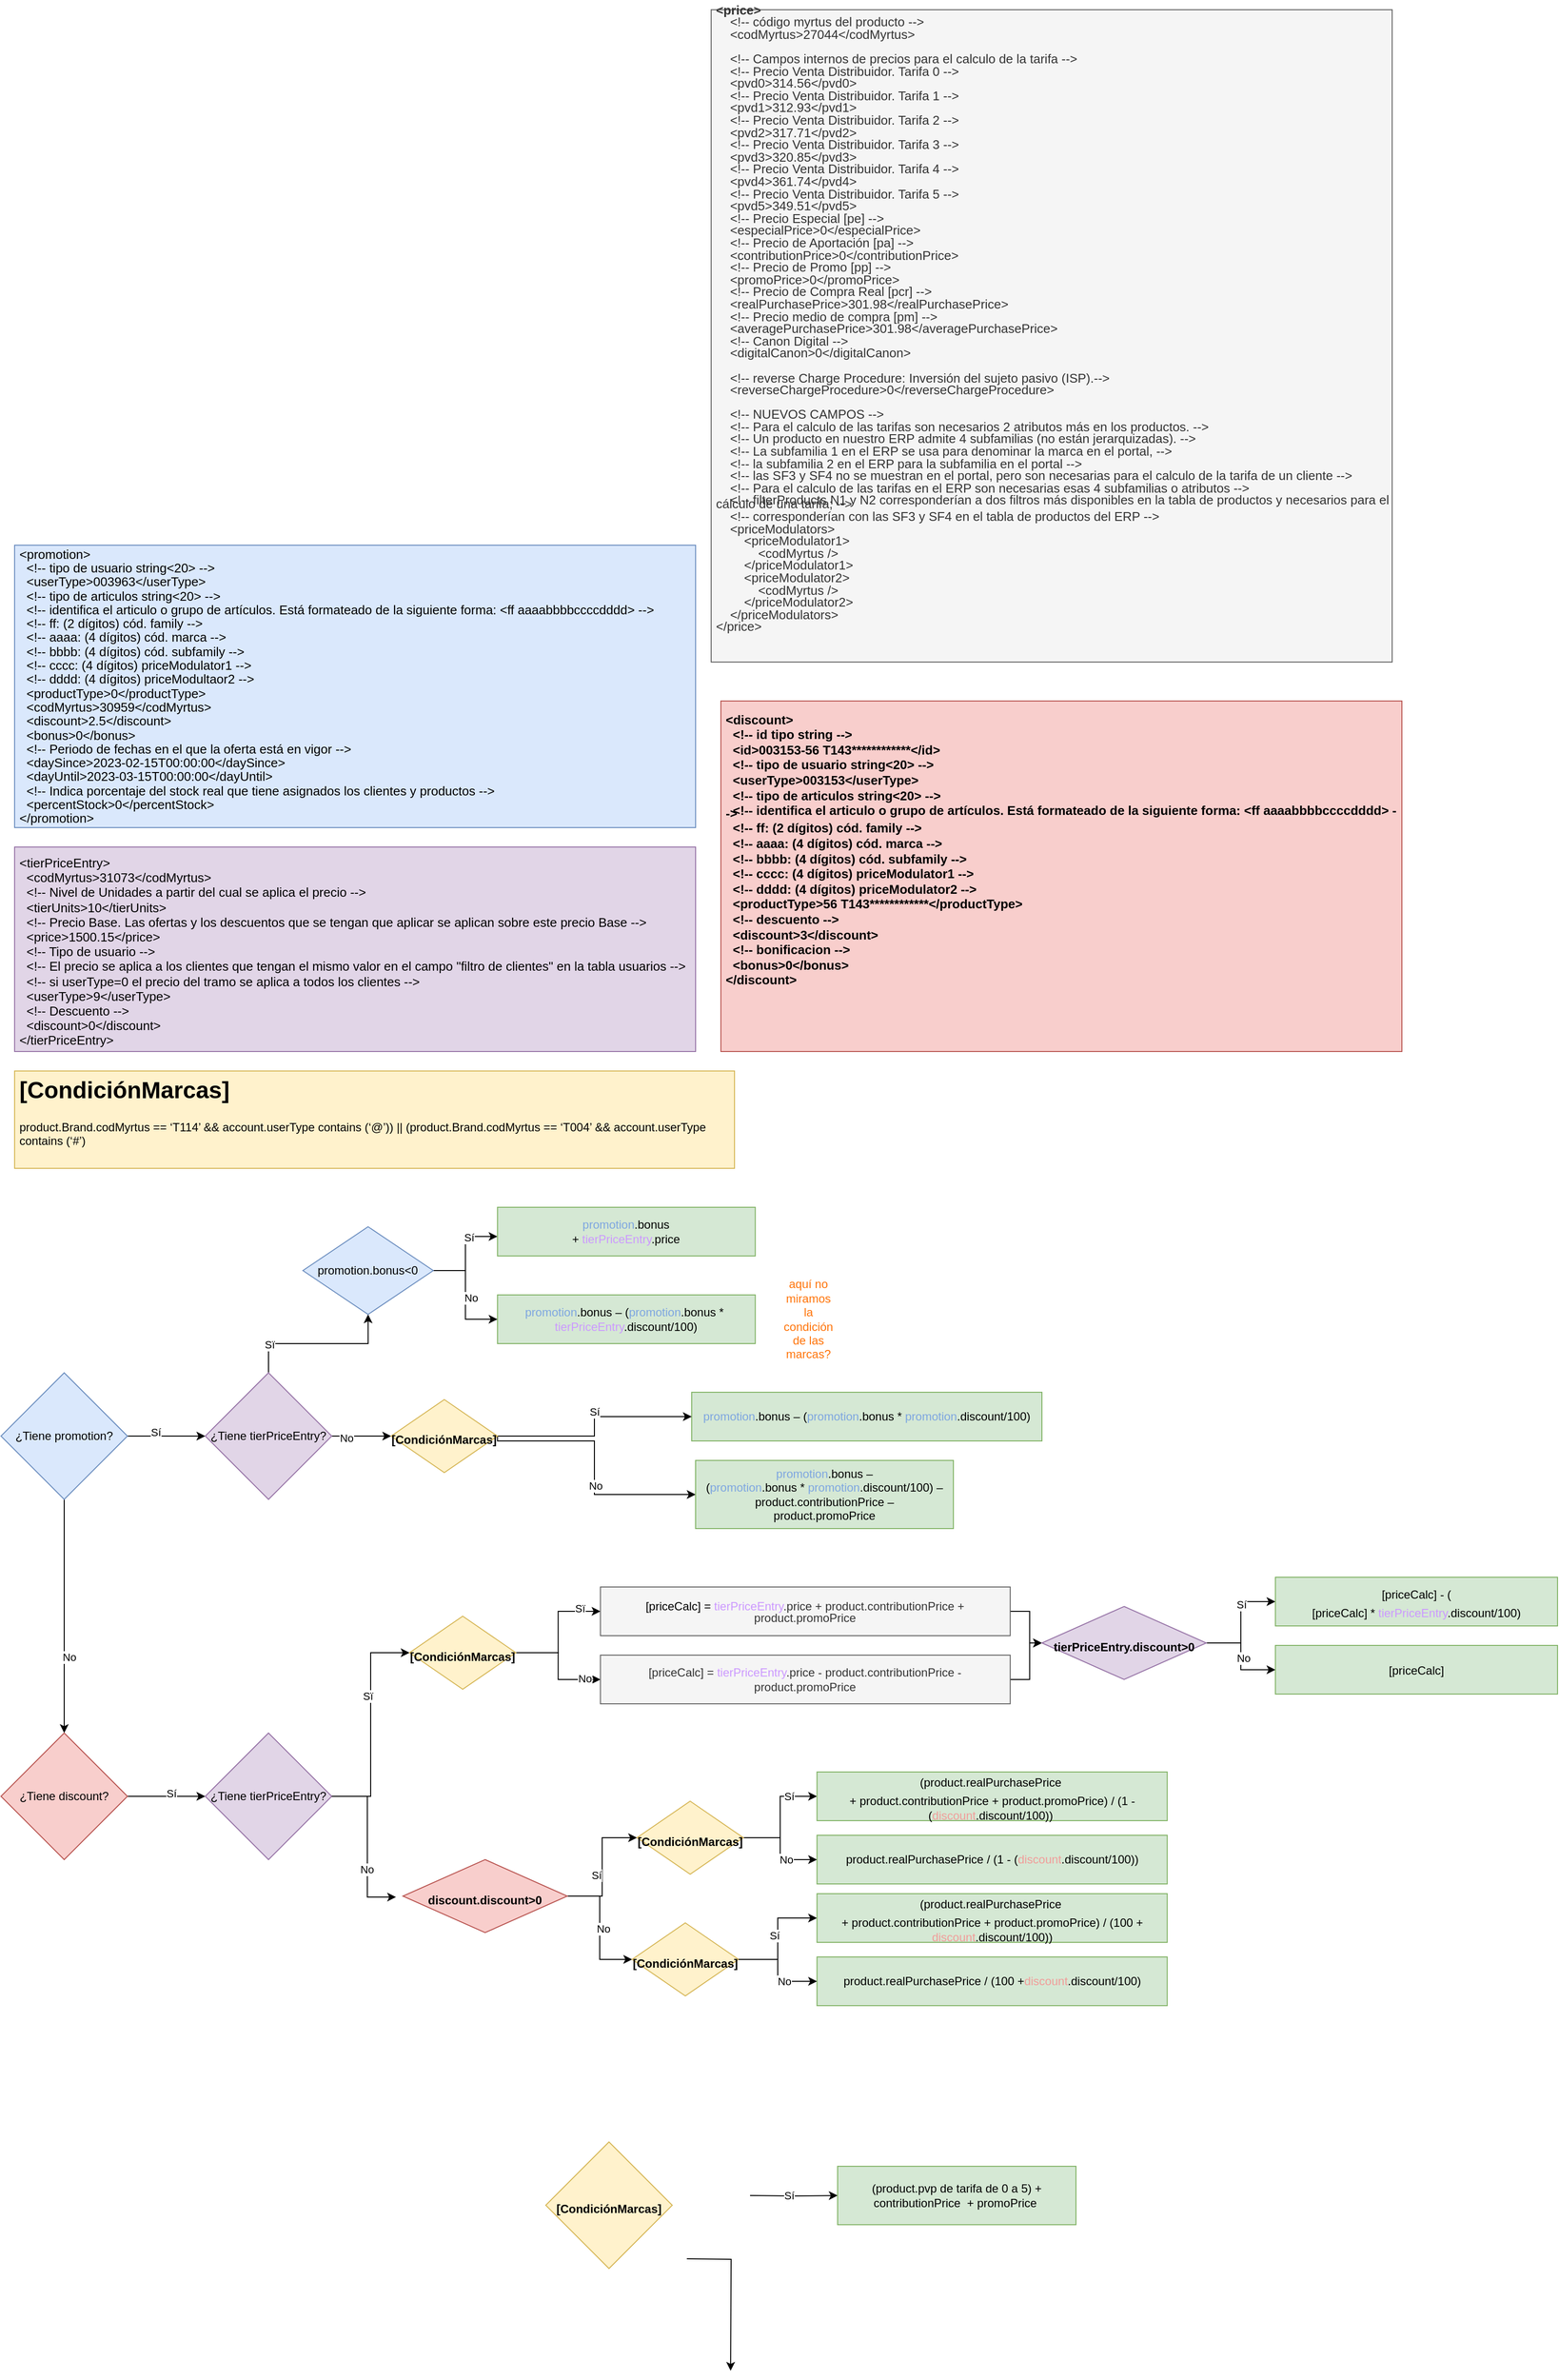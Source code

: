 <mxfile version="22.1.9" type="github">
  <diagram name="Página-1" id="PQF2N1dxmj4FgFT-7-pj">
    <mxGraphModel dx="1434" dy="3110" grid="1" gridSize="10" guides="1" tooltips="1" connect="1" arrows="1" fold="1" page="1" pageScale="1" pageWidth="827" pageHeight="1169" math="0" shadow="0">
      <root>
        <mxCell id="0" />
        <mxCell id="1" parent="0" />
        <mxCell id="7oDzX8excqVwqOyNnf67-12" value="&lt;p class=&quot;MsoNormal&quot;&gt;&lt;font color=&quot;#7ea6e0&quot;&gt;promotion&lt;/font&gt;.bonus – (&lt;font color=&quot;#7ea6e0&quot;&gt;promotion&lt;/font&gt;.bonus * &lt;font color=&quot;#7ea6e0&quot;&gt;promotion&lt;/font&gt;.discount/100)&lt;/p&gt;" style="whiteSpace=wrap;html=1;fillColor=#d5e8d4;strokeColor=#82b366;" parent="1" vertex="1">
          <mxGeometry x="740" y="-130" width="360" height="50" as="geometry" />
        </mxCell>
        <mxCell id="7oDzX8excqVwqOyNnf67-20" value="" style="edgeStyle=orthogonalEdgeStyle;rounded=0;orthogonalLoop=1;jettySize=auto;html=1;" parent="1" source="7oDzX8excqVwqOyNnf67-22" target="7oDzX8excqVwqOyNnf67-28" edge="1">
          <mxGeometry relative="1" as="geometry" />
        </mxCell>
        <mxCell id="7oDzX8excqVwqOyNnf67-21" value="Sí" style="edgeLabel;html=1;align=center;verticalAlign=middle;resizable=0;points=[];" parent="7oDzX8excqVwqOyNnf67-20" vertex="1" connectable="0">
          <mxGeometry x="-0.275" y="4" relative="1" as="geometry">
            <mxPoint as="offset" />
          </mxGeometry>
        </mxCell>
        <mxCell id="7oDzX8excqVwqOyNnf67-49" value="" style="edgeStyle=orthogonalEdgeStyle;rounded=0;orthogonalLoop=1;jettySize=auto;html=1;" parent="1" source="7oDzX8excqVwqOyNnf67-22" target="7oDzX8excqVwqOyNnf67-48" edge="1">
          <mxGeometry relative="1" as="geometry" />
        </mxCell>
        <mxCell id="7oDzX8excqVwqOyNnf67-50" value="No" style="edgeLabel;html=1;align=center;verticalAlign=middle;resizable=0;points=[];" parent="7oDzX8excqVwqOyNnf67-49" vertex="1" connectable="0">
          <mxGeometry x="0.35" y="5" relative="1" as="geometry">
            <mxPoint as="offset" />
          </mxGeometry>
        </mxCell>
        <mxCell id="7oDzX8excqVwqOyNnf67-22" value="¿Tiene promotion?" style="rhombus;whiteSpace=wrap;html=1;fillColor=#dae8fc;strokeColor=#6c8ebf;" parent="1" vertex="1">
          <mxGeometry x="30" y="-150" width="130" height="130" as="geometry" />
        </mxCell>
        <mxCell id="7oDzX8excqVwqOyNnf67-25" value="" style="edgeStyle=orthogonalEdgeStyle;rounded=0;orthogonalLoop=1;jettySize=auto;html=1;entryX=0.5;entryY=1;entryDx=0;entryDy=0;exitX=0.5;exitY=0;exitDx=0;exitDy=0;" parent="1" source="7oDzX8excqVwqOyNnf67-28" target="7oDzX8excqVwqOyNnf67-37" edge="1">
          <mxGeometry relative="1" as="geometry">
            <mxPoint x="310.36" y="-175" as="sourcePoint" />
          </mxGeometry>
        </mxCell>
        <mxCell id="7oDzX8excqVwqOyNnf67-39" value="Sï" style="edgeLabel;html=1;align=center;verticalAlign=middle;resizable=0;points=[];" parent="7oDzX8excqVwqOyNnf67-25" vertex="1" connectable="0">
          <mxGeometry x="-0.621" y="-1" relative="1" as="geometry">
            <mxPoint as="offset" />
          </mxGeometry>
        </mxCell>
        <mxCell id="7oDzX8excqVwqOyNnf67-26" value="" style="edgeStyle=orthogonalEdgeStyle;rounded=0;orthogonalLoop=1;jettySize=auto;html=1;" parent="1" source="7oDzX8excqVwqOyNnf67-28" target="7oDzX8excqVwqOyNnf67-30" edge="1">
          <mxGeometry relative="1" as="geometry">
            <mxPoint x="370" y="-80" as="sourcePoint" />
          </mxGeometry>
        </mxCell>
        <mxCell id="7oDzX8excqVwqOyNnf67-27" value="No" style="edgeLabel;html=1;align=center;verticalAlign=middle;resizable=0;points=[];" parent="7oDzX8excqVwqOyNnf67-26" vertex="1" connectable="0">
          <mxGeometry x="-0.505" y="-2" relative="1" as="geometry">
            <mxPoint as="offset" />
          </mxGeometry>
        </mxCell>
        <mxCell id="7oDzX8excqVwqOyNnf67-28" value="¿Tiene tierPriceEntry?" style="rhombus;whiteSpace=wrap;html=1;fillColor=#e1d5e7;strokeColor=#9673a6;" parent="1" vertex="1">
          <mxGeometry x="240" y="-150" width="130" height="130" as="geometry" />
        </mxCell>
        <mxCell id="7oDzX8excqVwqOyNnf67-29" value="&lt;font style=&quot;font-size: 12px;&quot;&gt;&lt;font color=&quot;#7ea6e0&quot;&gt;promotion&lt;/font&gt;&lt;span style=&quot;&quot; lang=&quot;EN-US&quot;&gt;.bonus – (&lt;font color=&quot;#7ea6e0&quot;&gt;promotion&lt;/font&gt;.bonus *&amp;nbsp; &lt;/span&gt;&lt;span style=&quot;&quot; lang=&quot;EN-US&quot;&gt;&lt;font color=&quot;#cc99ff&quot;&gt;tierPriceEntry&lt;/font&gt;&lt;/span&gt;&lt;span style=&quot;&quot; lang=&quot;EN-US&quot;&gt;.discount/100)&lt;/span&gt;&lt;/font&gt;" style="whiteSpace=wrap;html=1;fillColor=#d5e8d4;strokeColor=#82b366;" parent="1" vertex="1">
          <mxGeometry x="540.36" y="-230" width="265" height="50" as="geometry" />
        </mxCell>
        <mxCell id="7oDzX8excqVwqOyNnf67-35" style="edgeStyle=orthogonalEdgeStyle;rounded=0;orthogonalLoop=1;jettySize=auto;html=1;entryX=0;entryY=0.5;entryDx=0;entryDy=0;exitX=1;exitY=0.5;exitDx=0;exitDy=0;" parent="1" source="7oDzX8excqVwqOyNnf67-30" target="7oDzX8excqVwqOyNnf67-34" edge="1">
          <mxGeometry relative="1" as="geometry">
            <mxPoint x="553.905" y="78.02" as="targetPoint" />
            <Array as="points">
              <mxPoint x="540" y="-80" />
              <mxPoint x="640" y="-80" />
              <mxPoint x="640" y="-25" />
            </Array>
            <mxPoint x="570" y="-80" as="sourcePoint" />
          </mxGeometry>
        </mxCell>
        <mxCell id="7oDzX8excqVwqOyNnf67-36" value="No" style="edgeLabel;html=1;align=center;verticalAlign=middle;resizable=0;points=[];" parent="7oDzX8excqVwqOyNnf67-35" vertex="1" connectable="0">
          <mxGeometry x="0.137" y="1" relative="1" as="geometry">
            <mxPoint as="offset" />
          </mxGeometry>
        </mxCell>
        <mxCell id="yF8zC-Vedh16o82l2wIE-4" style="edgeStyle=orthogonalEdgeStyle;rounded=0;orthogonalLoop=1;jettySize=auto;html=1;entryX=0;entryY=0.5;entryDx=0;entryDy=0;" edge="1" parent="1" source="7oDzX8excqVwqOyNnf67-30" target="7oDzX8excqVwqOyNnf67-12">
          <mxGeometry relative="1" as="geometry">
            <Array as="points">
              <mxPoint x="640" y="-85" />
              <mxPoint x="640" y="-105" />
            </Array>
          </mxGeometry>
        </mxCell>
        <mxCell id="yF8zC-Vedh16o82l2wIE-5" value="Sí" style="edgeLabel;html=1;align=center;verticalAlign=middle;resizable=0;points=[];" vertex="1" connectable="0" parent="yF8zC-Vedh16o82l2wIE-4">
          <mxGeometry x="-0.484" relative="1" as="geometry">
            <mxPoint x="43" y="-25" as="offset" />
          </mxGeometry>
        </mxCell>
        <mxCell id="7oDzX8excqVwqOyNnf67-30" value="&lt;h1 style=&quot;border-color: var(--border-color); text-align: left;&quot;&gt;&lt;font style=&quot;font-size: 12px;&quot;&gt;[CondiciónMarcas]&lt;/font&gt;&lt;/h1&gt;" style="rhombus;whiteSpace=wrap;html=1;fillColor=#fff2cc;strokeColor=#d6b656;" parent="1" vertex="1">
          <mxGeometry x="431.07" y="-122.5" width="109.29" height="75" as="geometry" />
        </mxCell>
        <mxCell id="7oDzX8excqVwqOyNnf67-31" value="&lt;h1&gt;[CondiciónMarcas]&lt;/h1&gt;&lt;p&gt;product.Brand.codMyrtus == ‘T114’ &amp;amp;&amp;amp; account.userType contains (‘@’)) || (product.Brand.codMyrtus == ‘T004’ &amp;amp;&amp;amp; account.userType contains (‘#’)&lt;br&gt;&lt;/p&gt;" style="text;html=1;strokeColor=#d6b656;fillColor=#fff2cc;spacing=5;spacingTop=-20;whiteSpace=wrap;overflow=hidden;rounded=0;" parent="1" vertex="1">
          <mxGeometry x="44" y="-460" width="740" height="100" as="geometry" />
        </mxCell>
        <mxCell id="7oDzX8excqVwqOyNnf67-34" value="&lt;p class=&quot;MsoNormal&quot;&gt;&lt;font color=&quot;#7ea6e0&quot;&gt;promotion&lt;/font&gt;.bonus –&lt;br&gt;(&lt;font color=&quot;#7ea6e0&quot;&gt;promotion&lt;/font&gt;.bonus * &lt;font color=&quot;#7ea6e0&quot;&gt;promotion&lt;/font&gt;.discount/100) – product.contributionPrice –&lt;br&gt;product.promoPrice&lt;br&gt;&lt;/p&gt;" style="whiteSpace=wrap;html=1;fillColor=#d5e8d4;strokeColor=#82b366;" parent="1" vertex="1">
          <mxGeometry x="744" y="-60" width="265" height="70" as="geometry" />
        </mxCell>
        <mxCell id="7oDzX8excqVwqOyNnf67-40" style="edgeStyle=orthogonalEdgeStyle;rounded=0;orthogonalLoop=1;jettySize=auto;html=1;entryX=0;entryY=0.5;entryDx=0;entryDy=0;" parent="1" source="7oDzX8excqVwqOyNnf67-37" target="7oDzX8excqVwqOyNnf67-29" edge="1">
          <mxGeometry relative="1" as="geometry" />
        </mxCell>
        <mxCell id="7oDzX8excqVwqOyNnf67-41" value="No" style="edgeLabel;html=1;align=center;verticalAlign=middle;resizable=0;points=[];" parent="7oDzX8excqVwqOyNnf67-40" vertex="1" connectable="0">
          <mxGeometry x="0.052" y="5" relative="1" as="geometry">
            <mxPoint as="offset" />
          </mxGeometry>
        </mxCell>
        <mxCell id="7oDzX8excqVwqOyNnf67-42" style="edgeStyle=orthogonalEdgeStyle;rounded=0;orthogonalLoop=1;jettySize=auto;html=1;entryX=0;entryY=0.6;entryDx=0;entryDy=0;entryPerimeter=0;" parent="1" source="7oDzX8excqVwqOyNnf67-37" target="7oDzX8excqVwqOyNnf67-43" edge="1">
          <mxGeometry relative="1" as="geometry">
            <mxPoint x="540.36" y="-300" as="targetPoint" />
          </mxGeometry>
        </mxCell>
        <mxCell id="7oDzX8excqVwqOyNnf67-45" value="Sí" style="edgeLabel;html=1;align=center;verticalAlign=middle;resizable=0;points=[];" parent="7oDzX8excqVwqOyNnf67-42" vertex="1" connectable="0">
          <mxGeometry x="0.406" y="-1" relative="1" as="geometry">
            <mxPoint as="offset" />
          </mxGeometry>
        </mxCell>
        <mxCell id="7oDzX8excqVwqOyNnf67-37" value="promotion.bonus&amp;lt;0" style="rhombus;whiteSpace=wrap;html=1;fillColor=#dae8fc;strokeColor=#6c8ebf;" parent="1" vertex="1">
          <mxGeometry x="340.36" y="-300" width="134" height="90" as="geometry" />
        </mxCell>
        <mxCell id="7oDzX8excqVwqOyNnf67-43" value="&lt;p class=&quot;MsoNormal&quot;&gt;&lt;font face=&quot;Helvetica&quot;&gt;&lt;font color=&quot;#7ea6e0&quot;&gt;promotion&lt;/font&gt;&lt;span style=&quot;&quot; lang=&quot;EN-US&quot;&gt;.bonus&lt;br&gt;+ &lt;font color=&quot;#cc99ff&quot;&gt;tierPriceEntry&lt;/font&gt;.price&lt;/span&gt;&lt;/font&gt;&lt;span style=&quot;font-family:Montserrat;&lt;br/&gt;color:red;mso-ansi-language:EN-US;mso-fareast-language:ES&quot; lang=&quot;EN-US&quot;&gt;&lt;/span&gt;&lt;/p&gt;" style="whiteSpace=wrap;html=1;fillColor=#d5e8d4;strokeColor=#82b366;" parent="1" vertex="1">
          <mxGeometry x="540.36" y="-320" width="265" height="50" as="geometry" />
        </mxCell>
        <mxCell id="7oDzX8excqVwqOyNnf67-46" value="aquí no miramos la condición de las marcas?" style="text;html=1;strokeColor=none;fillColor=none;align=center;verticalAlign=middle;whiteSpace=wrap;rounded=0;fontColor=#FF7308;" parent="1" vertex="1">
          <mxGeometry x="830.36" y="-220" width="60" height="30" as="geometry" />
        </mxCell>
        <mxCell id="7oDzX8excqVwqOyNnf67-52" value="" style="edgeStyle=orthogonalEdgeStyle;rounded=0;orthogonalLoop=1;jettySize=auto;html=1;entryX=0;entryY=0.5;entryDx=0;entryDy=0;" parent="1" source="7oDzX8excqVwqOyNnf67-48" target="yF8zC-Vedh16o82l2wIE-6" edge="1">
          <mxGeometry relative="1" as="geometry">
            <mxPoint x="230" y="285" as="targetPoint" />
          </mxGeometry>
        </mxCell>
        <mxCell id="7oDzX8excqVwqOyNnf67-56" value="Sí" style="edgeLabel;html=1;align=center;verticalAlign=middle;resizable=0;points=[];" parent="7oDzX8excqVwqOyNnf67-52" vertex="1" connectable="0">
          <mxGeometry x="0.125" y="3" relative="1" as="geometry">
            <mxPoint as="offset" />
          </mxGeometry>
        </mxCell>
        <mxCell id="7oDzX8excqVwqOyNnf67-48" value="¿Tiene discount?" style="rhombus;whiteSpace=wrap;html=1;fillColor=#f8cecc;strokeColor=#b85450;" parent="1" vertex="1">
          <mxGeometry x="30" y="220" width="130" height="130" as="geometry" />
        </mxCell>
        <mxCell id="7oDzX8excqVwqOyNnf67-54" value="" style="edgeStyle=orthogonalEdgeStyle;rounded=0;orthogonalLoop=1;jettySize=auto;html=1;" parent="1" target="7oDzX8excqVwqOyNnf67-53" edge="1">
          <mxGeometry relative="1" as="geometry">
            <mxPoint x="800" y="695" as="sourcePoint" />
          </mxGeometry>
        </mxCell>
        <mxCell id="7oDzX8excqVwqOyNnf67-55" value="Sí" style="edgeLabel;html=1;align=center;verticalAlign=middle;resizable=0;points=[];" parent="7oDzX8excqVwqOyNnf67-54" vertex="1" connectable="0">
          <mxGeometry x="-0.129" y="1" relative="1" as="geometry">
            <mxPoint as="offset" />
          </mxGeometry>
        </mxCell>
        <mxCell id="7oDzX8excqVwqOyNnf67-57" style="edgeStyle=orthogonalEdgeStyle;rounded=0;orthogonalLoop=1;jettySize=auto;html=1;exitX=0.5;exitY=1;exitDx=0;exitDy=0;" parent="1" edge="1">
          <mxGeometry relative="1" as="geometry">
            <mxPoint x="780" y="875" as="targetPoint" />
            <mxPoint x="735" y="760" as="sourcePoint" />
          </mxGeometry>
        </mxCell>
        <mxCell id="7oDzX8excqVwqOyNnf67-51" value="&lt;h1 style=&quot;border-color: var(--border-color); text-align: left;&quot;&gt;&lt;font style=&quot;border-color: var(--border-color); font-size: 12px;&quot;&gt;[CondiciónMarcas]&lt;/font&gt;&lt;/h1&gt;" style="rhombus;whiteSpace=wrap;html=1;fillColor=#fff2cc;strokeColor=#d6b656;" parent="1" vertex="1">
          <mxGeometry x="590" y="640" width="130" height="130" as="geometry" />
        </mxCell>
        <mxCell id="7oDzX8excqVwqOyNnf67-53" value="(product.pvp de tarifa de 0 a 5) + contributionPrice&amp;nbsp; + promoPrice&amp;nbsp;" style="whiteSpace=wrap;html=1;fillColor=#d5e8d4;strokeColor=#82b366;" parent="1" vertex="1">
          <mxGeometry x="890" y="665" width="245" height="60" as="geometry" />
        </mxCell>
        <mxCell id="yF8zC-Vedh16o82l2wIE-1" value="&lt;h1 style=&quot;line-height: 50%; font-size: 13px;&quot;&gt;&lt;font style=&quot;font-size: 13px;&quot;&gt;&lt;br&gt;&lt;/font&gt;&lt;/h1&gt;&lt;div style=&quot;line-height: 50%; font-size: 13px;&quot;&gt;&lt;font style=&quot;font-size: 13px;&quot;&gt;&amp;lt;tierPriceEntry&amp;gt;&lt;/font&gt;&lt;/div&gt;&lt;h1 style=&quot;line-height: 50%; font-size: 13px;&quot;&gt;&lt;span style=&quot;font-weight: 400;&quot;&gt;&lt;font style=&quot;font-size: 13px;&quot;&gt;&amp;nbsp; &amp;lt;codMyrtus&amp;gt;31073&amp;lt;/codMyrtus&amp;gt;&lt;/font&gt;&lt;/span&gt;&lt;/h1&gt;&lt;h1 style=&quot;line-height: 50%; font-size: 13px;&quot;&gt;&lt;span style=&quot;font-weight: 400;&quot;&gt;&lt;font style=&quot;font-size: 13px;&quot;&gt;&amp;nbsp; &amp;lt;!-- Nivel de Unidades a partir del cual se aplica el precio --&amp;gt;&lt;/font&gt;&lt;/span&gt;&lt;/h1&gt;&lt;h1 style=&quot;line-height: 50%; font-size: 13px;&quot;&gt;&lt;span style=&quot;font-weight: 400;&quot;&gt;&lt;font style=&quot;font-size: 13px;&quot;&gt;&amp;nbsp; &amp;lt;tierUnits&amp;gt;10&amp;lt;/tierUnits&amp;gt;&lt;/font&gt;&lt;/span&gt;&lt;/h1&gt;&lt;h1 style=&quot;line-height: 50%; font-size: 13px;&quot;&gt;&lt;span style=&quot;font-weight: 400;&quot;&gt;&lt;font style=&quot;font-size: 13px;&quot;&gt;&amp;nbsp; &amp;lt;!-- Precio Base. Las ofertas y los descuentos que se tengan que aplicar se aplican sobre este precio Base --&amp;gt;&lt;/font&gt;&lt;/span&gt;&lt;/h1&gt;&lt;h1 style=&quot;line-height: 50%; font-size: 13px;&quot;&gt;&lt;span style=&quot;font-weight: 400;&quot;&gt;&lt;font style=&quot;font-size: 13px;&quot;&gt;&amp;nbsp; &amp;lt;price&amp;gt;1500.15&amp;lt;/price&amp;gt;&lt;/font&gt;&lt;/span&gt;&lt;/h1&gt;&lt;h1 style=&quot;line-height: 50%; font-size: 13px;&quot;&gt;&lt;span style=&quot;font-weight: 400;&quot;&gt;&lt;font style=&quot;font-size: 13px;&quot;&gt;&amp;nbsp; &amp;lt;!-- Tipo de usuario --&amp;gt;&lt;/font&gt;&lt;/span&gt;&lt;/h1&gt;&lt;h1 style=&quot;line-height: 50%; font-size: 13px;&quot;&gt;&lt;span style=&quot;font-weight: 400;&quot;&gt;&lt;font style=&quot;font-size: 13px;&quot;&gt;&amp;nbsp; &amp;lt;!-- El precio se aplica a los clientes que tengan el mismo valor en el campo &quot;filtro de clientes&quot; en la tabla usuarios --&amp;gt;&lt;/font&gt;&lt;/span&gt;&lt;/h1&gt;&lt;h1 style=&quot;line-height: 50%; font-size: 13px;&quot;&gt;&lt;span style=&quot;font-weight: 400;&quot;&gt;&lt;font style=&quot;font-size: 13px;&quot;&gt;&amp;nbsp; &amp;lt;!-- si userType=0 el precio del tramo se aplica a todos los clientes --&amp;gt;&lt;/font&gt;&lt;/span&gt;&lt;/h1&gt;&lt;h1 style=&quot;line-height: 50%; font-size: 13px;&quot;&gt;&lt;span style=&quot;font-weight: 400;&quot;&gt;&lt;font style=&quot;font-size: 13px;&quot;&gt;&amp;nbsp; &amp;lt;userType&amp;gt;9&amp;lt;/userType&amp;gt;&lt;/font&gt;&lt;/span&gt;&lt;/h1&gt;&lt;h1 style=&quot;line-height: 50%; font-size: 13px;&quot;&gt;&lt;span style=&quot;font-weight: 400;&quot;&gt;&lt;font style=&quot;font-size: 13px;&quot;&gt;&amp;nbsp; &amp;lt;!-- Descuento --&amp;gt;&lt;/font&gt;&lt;/span&gt;&lt;/h1&gt;&lt;h1 style=&quot;line-height: 50%; font-size: 13px;&quot;&gt;&lt;span style=&quot;font-weight: 400;&quot;&gt;&lt;font style=&quot;font-size: 13px;&quot;&gt;&amp;nbsp; &amp;lt;discount&amp;gt;0&amp;lt;/discount&amp;gt;&lt;/font&gt;&lt;/span&gt;&lt;/h1&gt;&lt;h1 style=&quot;line-height: 50%; font-size: 13px;&quot;&gt;&lt;span style=&quot;font-weight: 400;&quot;&gt;&lt;font style=&quot;font-size: 13px;&quot;&gt;&amp;lt;/tierPriceEntry&amp;gt;&lt;/font&gt;&lt;/span&gt;&lt;/h1&gt;&lt;div style=&quot;line-height: 50%; font-size: 13px;&quot;&gt;&lt;br&gt;&lt;/div&gt;" style="text;html=1;strokeColor=#9673a6;fillColor=#e1d5e7;spacing=5;spacingTop=-20;whiteSpace=wrap;overflow=hidden;rounded=0;" vertex="1" parent="1">
          <mxGeometry x="44" y="-690" width="700" height="210" as="geometry" />
        </mxCell>
        <mxCell id="yF8zC-Vedh16o82l2wIE-2" value="&lt;h1 style=&quot;font-size: 13px; line-height: 10%;&quot;&gt;&lt;span style=&quot;background-color: initial; font-weight: normal;&quot;&gt;&lt;br&gt;&lt;/span&gt;&lt;/h1&gt;&lt;h1 style=&quot;font-size: 13px; line-height: 10%;&quot;&gt;&lt;span style=&quot;background-color: initial; font-weight: normal;&quot;&gt;&amp;lt;promotion&amp;gt;&lt;/span&gt;&lt;br&gt;&lt;/h1&gt;&lt;p style=&quot;font-size: 13px; line-height: 10%;&quot;&gt;&lt;font style=&quot;font-size: 13px;&quot;&gt;&amp;nbsp; &amp;lt;!-- tipo de usuario string&amp;lt;20&amp;gt; --&amp;gt;&lt;/font&gt;&lt;/p&gt;&lt;p style=&quot;font-size: 13px; line-height: 10%;&quot;&gt;&lt;font style=&quot;font-size: 13px;&quot;&gt;&amp;nbsp; &amp;lt;userType&amp;gt;003963&amp;lt;/userType&amp;gt;&lt;/font&gt;&lt;/p&gt;&lt;p style=&quot;font-size: 13px; line-height: 10%;&quot;&gt;&lt;font style=&quot;font-size: 13px;&quot;&gt;&amp;nbsp; &amp;lt;!-- tipo de articulos string&amp;lt;20&amp;gt; --&amp;gt;&lt;/font&gt;&lt;/p&gt;&lt;p style=&quot;font-size: 13px; line-height: 10%;&quot;&gt;&lt;font style=&quot;font-size: 13px;&quot;&gt;&amp;nbsp; &amp;lt;!-- identifica el articulo o grupo de artículos. Está formateado de la siguiente forma: &amp;lt;ff aaaabbbbccccdddd&amp;gt; --&amp;gt;&lt;/font&gt;&lt;/p&gt;&lt;p style=&quot;font-size: 13px; line-height: 10%;&quot;&gt;&lt;font style=&quot;font-size: 13px;&quot;&gt;&amp;nbsp; &amp;lt;!-- ff: (2 dígitos) cód. family --&amp;gt;&lt;/font&gt;&lt;/p&gt;&lt;p style=&quot;font-size: 13px; line-height: 10%;&quot;&gt;&lt;font style=&quot;font-size: 13px;&quot;&gt;&amp;nbsp; &amp;lt;!-- aaaa: (4 dígitos) cód. marca --&amp;gt;&lt;/font&gt;&lt;/p&gt;&lt;p style=&quot;font-size: 13px; line-height: 10%;&quot;&gt;&lt;font style=&quot;font-size: 13px;&quot;&gt;&amp;nbsp; &amp;lt;!-- bbbb: (4 dígitos) cód. subfamily --&amp;gt;&lt;/font&gt;&lt;/p&gt;&lt;p style=&quot;font-size: 13px; line-height: 10%;&quot;&gt;&lt;font style=&quot;font-size: 13px;&quot;&gt;&amp;nbsp; &amp;lt;!-- cccc: (4 dígitos) priceModulator1 --&amp;gt;&lt;/font&gt;&lt;/p&gt;&lt;p style=&quot;font-size: 13px; line-height: 10%;&quot;&gt;&lt;font style=&quot;font-size: 13px;&quot;&gt;&amp;nbsp; &amp;lt;!-- dddd: (4 dígitos) priceModultaor2 --&amp;gt;&lt;/font&gt;&lt;/p&gt;&lt;p style=&quot;font-size: 13px; line-height: 10%;&quot;&gt;&lt;font style=&quot;font-size: 13px;&quot;&gt;&amp;nbsp; &amp;lt;productType&amp;gt;0&amp;lt;/productType&amp;gt;&lt;/font&gt;&lt;/p&gt;&lt;p style=&quot;font-size: 13px; line-height: 10%;&quot;&gt;&lt;font style=&quot;font-size: 13px;&quot;&gt;&amp;nbsp; &amp;lt;codMyrtus&amp;gt;30959&amp;lt;/codMyrtus&amp;gt;&lt;/font&gt;&lt;/p&gt;&lt;p style=&quot;font-size: 13px; line-height: 10%;&quot;&gt;&lt;font style=&quot;font-size: 13px;&quot;&gt;&amp;nbsp; &amp;lt;discount&amp;gt;2.5&amp;lt;/discount&amp;gt;&lt;/font&gt;&lt;/p&gt;&lt;p style=&quot;font-size: 13px; line-height: 10%;&quot;&gt;&lt;font style=&quot;font-size: 13px;&quot;&gt;&amp;nbsp; &amp;lt;bonus&amp;gt;0&amp;lt;/bonus&amp;gt;&lt;/font&gt;&lt;/p&gt;&lt;p style=&quot;font-size: 13px; line-height: 10%;&quot;&gt;&lt;font style=&quot;font-size: 13px;&quot;&gt;&amp;nbsp; &amp;lt;!-- Periodo de fechas en el que la oferta está en vigor --&amp;gt;&lt;/font&gt;&lt;/p&gt;&lt;p style=&quot;font-size: 13px; line-height: 10%;&quot;&gt;&lt;font style=&quot;font-size: 13px;&quot;&gt;&amp;nbsp; &amp;lt;daySince&amp;gt;2023-02-15T00:00:00&amp;lt;/daySince&amp;gt;&lt;/font&gt;&lt;/p&gt;&lt;p style=&quot;font-size: 13px; line-height: 10%;&quot;&gt;&lt;font style=&quot;font-size: 13px;&quot;&gt;&amp;nbsp; &amp;lt;dayUntil&amp;gt;2023-03-15T00:00:00&amp;lt;/dayUntil&amp;gt;&lt;/font&gt;&lt;/p&gt;&lt;p style=&quot;font-size: 13px; line-height: 10%;&quot;&gt;&lt;font style=&quot;font-size: 13px;&quot;&gt;&amp;nbsp; &amp;lt;!-- Indica porcentaje del stock real que tiene asignados los clientes y productos --&amp;gt;&lt;/font&gt;&lt;/p&gt;&lt;p style=&quot;font-size: 13px; line-height: 10%;&quot;&gt;&lt;font style=&quot;font-size: 13px;&quot;&gt;&amp;nbsp; &amp;lt;percentStock&amp;gt;0&amp;lt;/percentStock&amp;gt;&lt;/font&gt;&lt;/p&gt;&lt;p style=&quot;font-size: 13px; line-height: 10%;&quot;&gt;&lt;font style=&quot;font-size: 13px;&quot;&gt;&amp;lt;/promotion&amp;gt;&lt;/font&gt;&lt;/p&gt;&lt;div style=&quot;font-size: 13px; line-height: 10%;&quot;&gt;&lt;br&gt;&lt;/div&gt;" style="text;html=1;strokeColor=#6c8ebf;fillColor=#dae8fc;spacing=5;spacingTop=-20;whiteSpace=wrap;overflow=hidden;rounded=0;" vertex="1" parent="1">
          <mxGeometry x="44" y="-1000" width="700" height="290" as="geometry" />
        </mxCell>
        <mxCell id="yF8zC-Vedh16o82l2wIE-3" value="&lt;h1 style=&quot;line-height: 20%; font-size: 13px;&quot;&gt;&lt;p class=&quot;MsoNormal&quot;&gt;&lt;br&gt;&lt;/p&gt;&lt;p class=&quot;MsoNormal&quot;&gt;&amp;lt;discount&amp;gt;&lt;/p&gt;&lt;p class=&quot;MsoNormal&quot;&gt;&amp;nbsp; &amp;lt;!-- id tipo string --&amp;gt;&lt;/p&gt;&lt;p class=&quot;MsoNormal&quot;&gt;&amp;nbsp; &amp;lt;id&amp;gt;003153-56 T143************&amp;lt;/id&amp;gt;&lt;/p&gt;&lt;p class=&quot;MsoNormal&quot;&gt;&amp;nbsp; &amp;lt;!-- tipo de usuario string&amp;lt;20&amp;gt; --&amp;gt;&lt;/p&gt;&lt;p class=&quot;MsoNormal&quot;&gt;&amp;nbsp; &amp;lt;userType&amp;gt;003153&amp;lt;/userType&amp;gt;&lt;/p&gt;&lt;p class=&quot;MsoNormal&quot;&gt;&amp;nbsp; &amp;lt;!-- tipo de articulos string&amp;lt;20&amp;gt; --&amp;gt;&lt;/p&gt;&lt;p class=&quot;MsoNormal&quot;&gt;&amp;nbsp; &amp;lt;!-- identifica el articulo o grupo de artículos. Está formateado de la siguiente forma: &amp;lt;ff aaaabbbbccccdddd&amp;gt; --&amp;gt;&lt;/p&gt;&lt;p class=&quot;MsoNormal&quot;&gt;&amp;nbsp; &amp;lt;!-- ff: (2 dígitos) cód. family --&amp;gt;&lt;/p&gt;&lt;p class=&quot;MsoNormal&quot;&gt;&amp;nbsp; &amp;lt;!-- aaaa: (4 dígitos) cód. marca --&amp;gt;&lt;/p&gt;&lt;p class=&quot;MsoNormal&quot;&gt;&amp;nbsp; &amp;lt;!-- bbbb: (4 dígitos) cód. subfamily --&amp;gt;&lt;/p&gt;&lt;p class=&quot;MsoNormal&quot;&gt;&amp;nbsp; &amp;lt;!-- cccc: (4 dígitos) priceModulator1 --&amp;gt;&lt;/p&gt;&lt;p class=&quot;MsoNormal&quot;&gt;&amp;nbsp; &amp;lt;!-- dddd: (4 dígitos) priceModulator2 --&amp;gt;&lt;/p&gt;&lt;p class=&quot;MsoNormal&quot;&gt;&amp;nbsp; &amp;lt;productType&amp;gt;56 T143************&amp;lt;/productType&amp;gt;&lt;/p&gt;&lt;p class=&quot;MsoNormal&quot;&gt;&amp;nbsp; &amp;lt;!-- descuento --&amp;gt;&lt;/p&gt;&lt;p class=&quot;MsoNormal&quot;&gt;&amp;nbsp; &amp;lt;discount&amp;gt;3&amp;lt;/discount&amp;gt;&lt;/p&gt;&lt;p class=&quot;MsoNormal&quot;&gt;&amp;nbsp; &amp;lt;!-- bonificacion --&amp;gt;&lt;/p&gt;&lt;p class=&quot;MsoNormal&quot;&gt;&amp;nbsp; &amp;lt;bonus&amp;gt;0&amp;lt;/bonus&amp;gt;&lt;/p&gt;&lt;p class=&quot;MsoNormal&quot;&gt;&amp;lt;/discount&amp;gt;&lt;/p&gt;&lt;div&gt;&lt;br&gt;&lt;/div&gt;&lt;/h1&gt;" style="text;html=1;strokeColor=#b85450;fillColor=#f8cecc;spacing=5;spacingTop=-20;whiteSpace=wrap;overflow=hidden;rounded=0;" vertex="1" parent="1">
          <mxGeometry x="770" y="-840" width="700" height="360" as="geometry" />
        </mxCell>
        <mxCell id="yF8zC-Vedh16o82l2wIE-44" style="edgeStyle=orthogonalEdgeStyle;rounded=0;orthogonalLoop=1;jettySize=auto;html=1;entryX=0;entryY=0.5;entryDx=0;entryDy=0;" edge="1" parent="1" source="yF8zC-Vedh16o82l2wIE-6" target="yF8zC-Vedh16o82l2wIE-46">
          <mxGeometry relative="1" as="geometry">
            <mxPoint x="443.16" y="157.5" as="targetPoint" />
          </mxGeometry>
        </mxCell>
        <mxCell id="yF8zC-Vedh16o82l2wIE-45" value="Sï" style="edgeLabel;html=1;align=center;verticalAlign=middle;resizable=0;points=[];" vertex="1" connectable="0" parent="yF8zC-Vedh16o82l2wIE-44">
          <mxGeometry x="0.262" y="3" relative="1" as="geometry">
            <mxPoint as="offset" />
          </mxGeometry>
        </mxCell>
        <mxCell id="yF8zC-Vedh16o82l2wIE-6" value="¿Tiene tierPriceEntry?" style="rhombus;whiteSpace=wrap;html=1;fillColor=#e1d5e7;strokeColor=#9673a6;" vertex="1" parent="1">
          <mxGeometry x="240" y="220" width="130" height="130" as="geometry" />
        </mxCell>
        <mxCell id="yF8zC-Vedh16o82l2wIE-9" value="product.realPurchasePrice / (1 - (&lt;font color=&quot;#f19c99&quot;&gt;discount&lt;/font&gt;.discount/100))" style="whiteSpace=wrap;html=1;fillColor=#d5e8d4;strokeColor=#82b366;" vertex="1" parent="1">
          <mxGeometry x="868.8" y="325" width="360" height="50" as="geometry" />
        </mxCell>
        <mxCell id="yF8zC-Vedh16o82l2wIE-16" style="edgeStyle=orthogonalEdgeStyle;rounded=0;orthogonalLoop=1;jettySize=auto;html=1;entryX=0;entryY=0.5;entryDx=0;entryDy=0;" edge="1" parent="1" source="yF8zC-Vedh16o82l2wIE-13" target="yF8zC-Vedh16o82l2wIE-17">
          <mxGeometry relative="1" as="geometry">
            <mxPoint x="658.8" y="335" as="targetPoint" />
          </mxGeometry>
        </mxCell>
        <mxCell id="yF8zC-Vedh16o82l2wIE-26" value="Sí&lt;br&gt;" style="edgeLabel;html=1;align=center;verticalAlign=middle;resizable=0;points=[];" vertex="1" connectable="0" parent="yF8zC-Vedh16o82l2wIE-16">
          <mxGeometry x="-0.488" relative="1" as="geometry">
            <mxPoint x="-4" y="-22" as="offset" />
          </mxGeometry>
        </mxCell>
        <mxCell id="yF8zC-Vedh16o82l2wIE-28" style="edgeStyle=orthogonalEdgeStyle;rounded=0;orthogonalLoop=1;jettySize=auto;html=1;exitX=1;exitY=0.5;exitDx=0;exitDy=0;entryX=0;entryY=0.5;entryDx=0;entryDy=0;" edge="1" parent="1" source="yF8zC-Vedh16o82l2wIE-13" target="yF8zC-Vedh16o82l2wIE-27">
          <mxGeometry relative="1" as="geometry" />
        </mxCell>
        <mxCell id="yF8zC-Vedh16o82l2wIE-29" value="No" style="edgeLabel;html=1;align=center;verticalAlign=middle;resizable=0;points=[];" vertex="1" connectable="0" parent="yF8zC-Vedh16o82l2wIE-28">
          <mxGeometry x="0.016" y="3" relative="1" as="geometry">
            <mxPoint as="offset" />
          </mxGeometry>
        </mxCell>
        <mxCell id="yF8zC-Vedh16o82l2wIE-13" value="&lt;h1 style=&quot;border-color: var(--border-color); text-align: left;&quot;&gt;&lt;font style=&quot;font-size: 12px;&quot;&gt;discount.discount&amp;gt;0&lt;/font&gt;&lt;/h1&gt;" style="rhombus;whiteSpace=wrap;html=1;fillColor=#f8cecc;strokeColor=#b85450;" vertex="1" parent="1">
          <mxGeometry x="443.16" y="350" width="168.93" height="75" as="geometry" />
        </mxCell>
        <mxCell id="yF8zC-Vedh16o82l2wIE-14" style="edgeStyle=orthogonalEdgeStyle;rounded=0;orthogonalLoop=1;jettySize=auto;html=1;entryX=-0.042;entryY=0.513;entryDx=0;entryDy=0;entryPerimeter=0;" edge="1" parent="1" source="yF8zC-Vedh16o82l2wIE-6" target="yF8zC-Vedh16o82l2wIE-13">
          <mxGeometry relative="1" as="geometry" />
        </mxCell>
        <mxCell id="yF8zC-Vedh16o82l2wIE-15" value="No" style="edgeLabel;html=1;align=center;verticalAlign=middle;resizable=0;points=[];" vertex="1" connectable="0" parent="yF8zC-Vedh16o82l2wIE-14">
          <mxGeometry x="0.311" y="-1" relative="1" as="geometry">
            <mxPoint as="offset" />
          </mxGeometry>
        </mxCell>
        <mxCell id="yF8zC-Vedh16o82l2wIE-19" style="edgeStyle=orthogonalEdgeStyle;rounded=0;orthogonalLoop=1;jettySize=auto;html=1;entryX=0;entryY=0.5;entryDx=0;entryDy=0;" edge="1" parent="1" source="yF8zC-Vedh16o82l2wIE-17" target="yF8zC-Vedh16o82l2wIE-9">
          <mxGeometry relative="1" as="geometry" />
        </mxCell>
        <mxCell id="yF8zC-Vedh16o82l2wIE-23" value="No" style="edgeLabel;html=1;align=center;verticalAlign=middle;resizable=0;points=[];" vertex="1" connectable="0" parent="yF8zC-Vedh16o82l2wIE-19">
          <mxGeometry x="0.348" relative="1" as="geometry">
            <mxPoint as="offset" />
          </mxGeometry>
        </mxCell>
        <mxCell id="yF8zC-Vedh16o82l2wIE-21" style="edgeStyle=orthogonalEdgeStyle;rounded=0;orthogonalLoop=1;jettySize=auto;html=1;entryX=0;entryY=0.5;entryDx=0;entryDy=0;" edge="1" parent="1" source="yF8zC-Vedh16o82l2wIE-17" target="yF8zC-Vedh16o82l2wIE-20">
          <mxGeometry relative="1" as="geometry" />
        </mxCell>
        <mxCell id="yF8zC-Vedh16o82l2wIE-22" value="Sí" style="edgeLabel;html=1;align=center;verticalAlign=middle;resizable=0;points=[];" vertex="1" connectable="0" parent="yF8zC-Vedh16o82l2wIE-21">
          <mxGeometry x="0.509" relative="1" as="geometry">
            <mxPoint as="offset" />
          </mxGeometry>
        </mxCell>
        <mxCell id="yF8zC-Vedh16o82l2wIE-17" value="&lt;h1 style=&quot;border-color: var(--border-color); text-align: left;&quot;&gt;&lt;font style=&quot;font-size: 12px;&quot;&gt;[CondiciónMarcas]&lt;/font&gt;&lt;/h1&gt;" style="rhombus;whiteSpace=wrap;html=1;fillColor=#fff2cc;strokeColor=#d6b656;" vertex="1" parent="1">
          <mxGeometry x="683.8" y="290" width="109.29" height="75" as="geometry" />
        </mxCell>
        <mxCell id="yF8zC-Vedh16o82l2wIE-20" value="&lt;p style=&quot;line-height: 0%;&quot; class=&quot;MsoNormal&quot;&gt;&lt;font face=&quot;Helvetica&quot;&gt;(product.realPurchasePrice&amp;nbsp;&lt;/font&gt;&lt;/p&gt;+ product.contributionPrice + product.promoPrice&lt;span style=&quot;background-color: initial;&quot;&gt;) / (1 - (&lt;font color=&quot;#f19c99&quot;&gt;discount&lt;/font&gt;.discount/100))&amp;nbsp;&lt;/span&gt;" style="whiteSpace=wrap;html=1;fillColor=#d5e8d4;strokeColor=#82b366;" vertex="1" parent="1">
          <mxGeometry x="868.8" y="260" width="360" height="50" as="geometry" />
        </mxCell>
        <mxCell id="yF8zC-Vedh16o82l2wIE-24" value="&lt;h1 style=&quot;line-height: 30%; font-size: 13px;&quot;&gt;&lt;font style=&quot;font-size: 13px;&quot;&gt;&amp;lt;price&amp;gt;&lt;/font&gt;&lt;/h1&gt;&lt;h1 style=&quot;line-height: 30%; font-size: 13px;&quot;&gt;&lt;span style=&quot;font-weight: 400;&quot;&gt;&lt;font style=&quot;font-size: 13px;&quot;&gt;&amp;nbsp; &amp;nbsp; &amp;lt;!-- código myrtus del producto --&amp;gt;&lt;/font&gt;&lt;/span&gt;&lt;/h1&gt;&lt;h1 style=&quot;line-height: 30%; font-size: 13px;&quot;&gt;&lt;span style=&quot;font-weight: 400;&quot;&gt;&lt;font style=&quot;font-size: 13px;&quot;&gt;&amp;nbsp; &amp;nbsp; &amp;lt;codMyrtus&amp;gt;27044&amp;lt;/codMyrtus&amp;gt;&lt;/font&gt;&lt;/span&gt;&lt;/h1&gt;&lt;h1 style=&quot;line-height: 30%; font-size: 13px;&quot;&gt;&lt;span style=&quot;font-weight: 400;&quot;&gt;&lt;font style=&quot;font-size: 13px;&quot;&gt;&lt;br&gt;&lt;/font&gt;&lt;/span&gt;&lt;/h1&gt;&lt;h1 style=&quot;line-height: 30%; font-size: 13px;&quot;&gt;&lt;span style=&quot;font-weight: 400;&quot;&gt;&lt;font style=&quot;font-size: 13px;&quot;&gt;&amp;nbsp; &amp;nbsp; &amp;lt;!-- Campos internos de precios para el calculo de la tarifa --&amp;gt;&lt;/font&gt;&lt;/span&gt;&lt;/h1&gt;&lt;h1 style=&quot;line-height: 30%; font-size: 13px;&quot;&gt;&lt;span style=&quot;font-weight: 400;&quot;&gt;&lt;font style=&quot;font-size: 13px;&quot;&gt;&amp;nbsp; &amp;nbsp; &amp;lt;!-- Precio Venta Distribuidor. Tarifa 0 --&amp;gt;&lt;/font&gt;&lt;/span&gt;&lt;/h1&gt;&lt;h1 style=&quot;line-height: 30%; font-size: 13px;&quot;&gt;&lt;span style=&quot;font-weight: 400;&quot;&gt;&lt;font style=&quot;font-size: 13px;&quot;&gt;&amp;nbsp; &amp;nbsp; &amp;lt;pvd0&amp;gt;314.56&amp;lt;/pvd0&amp;gt;&lt;/font&gt;&lt;/span&gt;&lt;/h1&gt;&lt;h1 style=&quot;line-height: 30%; font-size: 13px;&quot;&gt;&lt;span style=&quot;font-weight: 400;&quot;&gt;&lt;font style=&quot;font-size: 13px;&quot;&gt;&amp;nbsp; &amp;nbsp; &amp;lt;!-- Precio Venta Distribuidor. Tarifa 1 --&amp;gt;&lt;/font&gt;&lt;/span&gt;&lt;/h1&gt;&lt;h1 style=&quot;line-height: 30%; font-size: 13px;&quot;&gt;&lt;span style=&quot;font-weight: 400;&quot;&gt;&lt;font style=&quot;font-size: 13px;&quot;&gt;&amp;nbsp; &amp;nbsp; &amp;lt;pvd1&amp;gt;312.93&amp;lt;/pvd1&amp;gt;&lt;/font&gt;&lt;/span&gt;&lt;/h1&gt;&lt;h1 style=&quot;line-height: 30%; font-size: 13px;&quot;&gt;&lt;span style=&quot;font-weight: 400;&quot;&gt;&lt;font style=&quot;font-size: 13px;&quot;&gt;&amp;nbsp; &amp;nbsp; &amp;lt;!-- Precio Venta Distribuidor. Tarifa 2 --&amp;gt;&lt;/font&gt;&lt;/span&gt;&lt;/h1&gt;&lt;h1 style=&quot;line-height: 30%; font-size: 13px;&quot;&gt;&lt;span style=&quot;font-weight: 400;&quot;&gt;&lt;font style=&quot;font-size: 13px;&quot;&gt;&amp;nbsp; &amp;nbsp; &amp;lt;pvd2&amp;gt;317.71&amp;lt;/pvd2&amp;gt;&lt;/font&gt;&lt;/span&gt;&lt;/h1&gt;&lt;h1 style=&quot;line-height: 30%; font-size: 13px;&quot;&gt;&lt;span style=&quot;font-weight: 400;&quot;&gt;&lt;font style=&quot;font-size: 13px;&quot;&gt;&amp;nbsp; &amp;nbsp; &amp;lt;!-- Precio Venta Distribuidor. Tarifa 3 --&amp;gt;&lt;/font&gt;&lt;/span&gt;&lt;/h1&gt;&lt;h1 style=&quot;line-height: 30%; font-size: 13px;&quot;&gt;&lt;span style=&quot;font-weight: 400;&quot;&gt;&lt;font style=&quot;font-size: 13px;&quot;&gt;&amp;nbsp; &amp;nbsp; &amp;lt;pvd3&amp;gt;320.85&amp;lt;/pvd3&amp;gt;&lt;/font&gt;&lt;/span&gt;&lt;/h1&gt;&lt;h1 style=&quot;line-height: 30%; font-size: 13px;&quot;&gt;&lt;span style=&quot;font-weight: 400;&quot;&gt;&lt;font style=&quot;font-size: 13px;&quot;&gt;&amp;nbsp; &amp;nbsp; &amp;lt;!-- Precio Venta Distribuidor. Tarifa 4 --&amp;gt;&lt;/font&gt;&lt;/span&gt;&lt;/h1&gt;&lt;h1 style=&quot;line-height: 30%; font-size: 13px;&quot;&gt;&lt;span style=&quot;font-weight: 400;&quot;&gt;&lt;font style=&quot;font-size: 13px;&quot;&gt;&amp;nbsp; &amp;nbsp; &amp;lt;pvd4&amp;gt;361.74&amp;lt;/pvd4&amp;gt;&lt;/font&gt;&lt;/span&gt;&lt;/h1&gt;&lt;h1 style=&quot;line-height: 30%; font-size: 13px;&quot;&gt;&lt;span style=&quot;font-weight: 400;&quot;&gt;&lt;font style=&quot;font-size: 13px;&quot;&gt;&amp;nbsp; &amp;nbsp; &amp;lt;!-- Precio Venta Distribuidor. Tarifa 5 --&amp;gt;&lt;/font&gt;&lt;/span&gt;&lt;/h1&gt;&lt;h1 style=&quot;line-height: 30%; font-size: 13px;&quot;&gt;&lt;span style=&quot;font-weight: 400;&quot;&gt;&lt;font style=&quot;font-size: 13px;&quot;&gt;&amp;nbsp; &amp;nbsp; &amp;lt;pvd5&amp;gt;349.51&amp;lt;/pvd5&amp;gt;&lt;/font&gt;&lt;/span&gt;&lt;/h1&gt;&lt;h1 style=&quot;line-height: 30%; font-size: 13px;&quot;&gt;&lt;span style=&quot;font-weight: 400;&quot;&gt;&lt;font style=&quot;font-size: 13px;&quot;&gt;&amp;nbsp; &amp;nbsp; &amp;lt;!-- Precio Especial [pe] --&amp;gt;&lt;/font&gt;&lt;/span&gt;&lt;/h1&gt;&lt;h1 style=&quot;line-height: 30%; font-size: 13px;&quot;&gt;&lt;span style=&quot;font-weight: 400;&quot;&gt;&lt;font style=&quot;font-size: 13px;&quot;&gt;&amp;nbsp; &amp;nbsp; &amp;lt;especialPrice&amp;gt;0&amp;lt;/especialPrice&amp;gt;&lt;/font&gt;&lt;/span&gt;&lt;/h1&gt;&lt;h1 style=&quot;line-height: 30%; font-size: 13px;&quot;&gt;&lt;span style=&quot;font-weight: 400;&quot;&gt;&lt;font style=&quot;font-size: 13px;&quot;&gt;&amp;nbsp; &amp;nbsp; &amp;lt;!-- Precio de Aportación [pa] --&amp;gt;&lt;/font&gt;&lt;/span&gt;&lt;/h1&gt;&lt;h1 style=&quot;line-height: 30%; font-size: 13px;&quot;&gt;&lt;span style=&quot;font-weight: 400;&quot;&gt;&lt;font style=&quot;font-size: 13px;&quot;&gt;&amp;nbsp; &amp;nbsp; &amp;lt;contributionPrice&amp;gt;0&amp;lt;/contributionPrice&amp;gt;&lt;/font&gt;&lt;/span&gt;&lt;/h1&gt;&lt;h1 style=&quot;line-height: 30%; font-size: 13px;&quot;&gt;&lt;span style=&quot;font-weight: 400;&quot;&gt;&lt;font style=&quot;font-size: 13px;&quot;&gt;&amp;nbsp; &amp;nbsp; &amp;lt;!-- Precio de Promo [pp] --&amp;gt;&lt;/font&gt;&lt;/span&gt;&lt;/h1&gt;&lt;h1 style=&quot;line-height: 30%; font-size: 13px;&quot;&gt;&lt;span style=&quot;font-weight: 400;&quot;&gt;&lt;font style=&quot;font-size: 13px;&quot;&gt;&amp;nbsp; &amp;nbsp; &amp;lt;promoPrice&amp;gt;0&amp;lt;/promoPrice&amp;gt;&lt;/font&gt;&lt;/span&gt;&lt;/h1&gt;&lt;h1 style=&quot;line-height: 30%; font-size: 13px;&quot;&gt;&lt;span style=&quot;font-weight: 400;&quot;&gt;&lt;font style=&quot;font-size: 13px;&quot;&gt;&amp;nbsp; &amp;nbsp; &amp;lt;!-- Precio de Compra Real [pcr] --&amp;gt;&lt;/font&gt;&lt;/span&gt;&lt;/h1&gt;&lt;h1 style=&quot;line-height: 30%; font-size: 13px;&quot;&gt;&lt;span style=&quot;font-weight: 400;&quot;&gt;&lt;font style=&quot;font-size: 13px;&quot;&gt;&amp;nbsp; &amp;nbsp; &amp;lt;realPurchasePrice&amp;gt;301.98&amp;lt;/realPurchasePrice&amp;gt;&lt;/font&gt;&lt;/span&gt;&lt;/h1&gt;&lt;h1 style=&quot;line-height: 30%; font-size: 13px;&quot;&gt;&lt;span style=&quot;font-weight: 400;&quot;&gt;&lt;font style=&quot;font-size: 13px;&quot;&gt;&amp;nbsp; &amp;nbsp; &amp;lt;!-- Precio medio de compra [pm] --&amp;gt;&lt;/font&gt;&lt;/span&gt;&lt;/h1&gt;&lt;h1 style=&quot;line-height: 30%; font-size: 13px;&quot;&gt;&lt;span style=&quot;font-weight: 400;&quot;&gt;&lt;font style=&quot;font-size: 13px;&quot;&gt;&amp;nbsp; &amp;nbsp; &amp;lt;averagePurchasePrice&amp;gt;301.98&amp;lt;/averagePurchasePrice&amp;gt;&lt;/font&gt;&lt;/span&gt;&lt;/h1&gt;&lt;h1 style=&quot;line-height: 30%; font-size: 13px;&quot;&gt;&lt;span style=&quot;font-weight: 400;&quot;&gt;&lt;font style=&quot;font-size: 13px;&quot;&gt;&amp;nbsp; &amp;nbsp; &amp;lt;!-- Canon Digital --&amp;gt;&lt;/font&gt;&lt;/span&gt;&lt;/h1&gt;&lt;h1 style=&quot;line-height: 30%; font-size: 13px;&quot;&gt;&lt;span style=&quot;font-weight: 400;&quot;&gt;&lt;font style=&quot;font-size: 13px;&quot;&gt;&amp;nbsp; &amp;nbsp; &amp;lt;digitalCanon&amp;gt;0&amp;lt;/digitalCanon&amp;gt;&lt;/font&gt;&lt;/span&gt;&lt;/h1&gt;&lt;h1 style=&quot;line-height: 30%; font-size: 13px;&quot;&gt;&lt;span style=&quot;font-weight: 400;&quot;&gt;&lt;font style=&quot;font-size: 13px;&quot;&gt;&amp;nbsp; &amp;nbsp;&amp;nbsp;&lt;/font&gt;&lt;/span&gt;&lt;/h1&gt;&lt;h1 style=&quot;line-height: 30%; font-size: 13px;&quot;&gt;&lt;span style=&quot;font-weight: 400;&quot;&gt;&lt;font style=&quot;font-size: 13px;&quot;&gt;&amp;nbsp; &amp;nbsp; &amp;lt;!-- reverse Charge Procedure: Inversión del sujeto pasivo (ISP).--&amp;gt;&lt;/font&gt;&lt;/span&gt;&lt;/h1&gt;&lt;h1 style=&quot;line-height: 30%; font-size: 13px;&quot;&gt;&lt;span style=&quot;font-weight: 400;&quot;&gt;&lt;font style=&quot;font-size: 13px;&quot;&gt;&amp;nbsp; &amp;nbsp; &amp;lt;reverseChargeProcedure&amp;gt;0&amp;lt;/reverseChargeProcedure&amp;gt;&lt;/font&gt;&lt;/span&gt;&lt;/h1&gt;&lt;h1 style=&quot;line-height: 30%; font-size: 13px;&quot;&gt;&lt;span style=&quot;font-weight: 400;&quot;&gt;&lt;font style=&quot;font-size: 13px;&quot;&gt;&lt;br&gt;&lt;/font&gt;&lt;/span&gt;&lt;/h1&gt;&lt;h1 style=&quot;line-height: 30%; font-size: 13px;&quot;&gt;&lt;span style=&quot;font-weight: 400;&quot;&gt;&lt;font style=&quot;font-size: 13px;&quot;&gt;&amp;nbsp; &amp;nbsp; &amp;lt;!-- NUEVOS CAMPOS --&amp;gt;&lt;/font&gt;&lt;/span&gt;&lt;/h1&gt;&lt;h1 style=&quot;line-height: 30%; font-size: 13px;&quot;&gt;&lt;span style=&quot;font-weight: 400;&quot;&gt;&lt;font style=&quot;font-size: 13px;&quot;&gt;&amp;nbsp; &amp;nbsp; &amp;lt;!-- Para el calculo de las tarifas son necesarios 2 atributos más en los productos. --&amp;gt;&lt;/font&gt;&lt;/span&gt;&lt;/h1&gt;&lt;h1 style=&quot;line-height: 30%; font-size: 13px;&quot;&gt;&lt;span style=&quot;font-weight: 400;&quot;&gt;&lt;font style=&quot;font-size: 13px;&quot;&gt;&amp;nbsp; &amp;nbsp; &amp;lt;!-- Un producto en nuestro ERP admite 4 subfamilias (no están jerarquizadas). --&amp;gt;&lt;/font&gt;&lt;/span&gt;&lt;/h1&gt;&lt;h1 style=&quot;line-height: 30%; font-size: 13px;&quot;&gt;&lt;span style=&quot;font-weight: 400;&quot;&gt;&lt;font style=&quot;font-size: 13px;&quot;&gt;&amp;nbsp; &amp;nbsp; &amp;lt;!-- La subfamilia 1 en el ERP se usa para denominar la marca en el portal, --&amp;gt;&lt;/font&gt;&lt;/span&gt;&lt;/h1&gt;&lt;h1 style=&quot;line-height: 30%; font-size: 13px;&quot;&gt;&lt;span style=&quot;font-weight: 400;&quot;&gt;&lt;font style=&quot;font-size: 13px;&quot;&gt;&amp;nbsp; &amp;nbsp; &amp;lt;!-- la subfamilia 2 en el ERP para la subfamilia en el portal --&amp;gt;&lt;/font&gt;&lt;/span&gt;&lt;/h1&gt;&lt;h1 style=&quot;line-height: 30%; font-size: 13px;&quot;&gt;&lt;span style=&quot;font-weight: 400;&quot;&gt;&lt;font style=&quot;font-size: 13px;&quot;&gt;&amp;nbsp; &amp;nbsp; &amp;lt;!-- las SF3 y SF4 no se muestran en el portal, pero son necesarias para el calculo de la tarifa de un cliente --&amp;gt;&lt;/font&gt;&lt;/span&gt;&lt;/h1&gt;&lt;h1 style=&quot;line-height: 30%; font-size: 13px;&quot;&gt;&lt;span style=&quot;font-weight: 400;&quot;&gt;&lt;font style=&quot;font-size: 13px;&quot;&gt;&amp;nbsp; &amp;nbsp; &amp;lt;!-- Para el calculo de las tarifas en el ERP son necesarias esas 4 subfamilias o atributos --&amp;gt;&lt;/font&gt;&lt;/span&gt;&lt;/h1&gt;&lt;h1 style=&quot;line-height: 30%; font-size: 13px;&quot;&gt;&lt;span style=&quot;font-weight: 400;&quot;&gt;&lt;font style=&quot;font-size: 13px;&quot;&gt;&amp;nbsp; &amp;nbsp; &amp;lt;!-- filterProducts N1 y N2 corresponderían a dos filtros más disponibles en la tabla de productos y necesarios para el cálculo de una tarifa; --&amp;gt;&lt;/font&gt;&lt;/span&gt;&lt;/h1&gt;&lt;h1 style=&quot;line-height: 30%; font-size: 13px;&quot;&gt;&lt;span style=&quot;font-weight: 400;&quot;&gt;&lt;font style=&quot;font-size: 13px;&quot;&gt;&amp;nbsp; &amp;nbsp; &amp;lt;!-- corresponderían con las SF3 y SF4 en el tabla de productos del ERP --&amp;gt;&lt;/font&gt;&lt;/span&gt;&lt;/h1&gt;&lt;h1 style=&quot;line-height: 30%; font-size: 13px;&quot;&gt;&lt;span style=&quot;font-weight: 400;&quot;&gt;&lt;font style=&quot;font-size: 13px;&quot;&gt;&amp;nbsp; &amp;nbsp; &amp;lt;priceModulators&amp;gt;&lt;/font&gt;&lt;/span&gt;&lt;/h1&gt;&lt;h1 style=&quot;line-height: 30%; font-size: 13px;&quot;&gt;&lt;span style=&quot;font-weight: 400;&quot;&gt;&lt;font style=&quot;font-size: 13px;&quot;&gt;&amp;nbsp; &amp;nbsp; &amp;nbsp; &amp;nbsp; &amp;lt;priceModulator1&amp;gt;&lt;/font&gt;&lt;/span&gt;&lt;/h1&gt;&lt;h1 style=&quot;line-height: 30%; font-size: 13px;&quot;&gt;&lt;span style=&quot;font-weight: 400;&quot;&gt;&lt;font style=&quot;font-size: 13px;&quot;&gt;&amp;nbsp; &amp;nbsp; &amp;nbsp; &amp;nbsp; &amp;nbsp; &amp;nbsp; &amp;lt;codMyrtus /&amp;gt;&lt;/font&gt;&lt;/span&gt;&lt;/h1&gt;&lt;h1 style=&quot;line-height: 30%; font-size: 13px;&quot;&gt;&lt;span style=&quot;font-weight: 400;&quot;&gt;&lt;font style=&quot;font-size: 13px;&quot;&gt;&amp;nbsp; &amp;nbsp; &amp;nbsp; &amp;nbsp; &amp;lt;/priceModulator1&amp;gt;&lt;/font&gt;&lt;/span&gt;&lt;/h1&gt;&lt;h1 style=&quot;line-height: 30%; font-size: 13px;&quot;&gt;&lt;span style=&quot;font-weight: 400;&quot;&gt;&lt;font style=&quot;font-size: 13px;&quot;&gt;&amp;nbsp; &amp;nbsp; &amp;nbsp; &amp;nbsp; &amp;lt;priceModulator2&amp;gt;&lt;/font&gt;&lt;/span&gt;&lt;/h1&gt;&lt;h1 style=&quot;line-height: 30%; font-size: 13px;&quot;&gt;&lt;span style=&quot;font-weight: 400;&quot;&gt;&lt;font style=&quot;font-size: 13px;&quot;&gt;&amp;nbsp; &amp;nbsp; &amp;nbsp; &amp;nbsp; &amp;nbsp; &amp;nbsp; &amp;lt;codMyrtus /&amp;gt;&lt;/font&gt;&lt;/span&gt;&lt;/h1&gt;&lt;h1 style=&quot;line-height: 30%; font-size: 13px;&quot;&gt;&lt;span style=&quot;font-weight: 400;&quot;&gt;&lt;font style=&quot;font-size: 13px;&quot;&gt;&amp;nbsp; &amp;nbsp; &amp;nbsp; &amp;nbsp; &amp;lt;/priceModulator2&amp;gt;&lt;/font&gt;&lt;/span&gt;&lt;/h1&gt;&lt;h1 style=&quot;line-height: 30%; font-size: 13px;&quot;&gt;&lt;span style=&quot;font-weight: 400;&quot;&gt;&lt;font style=&quot;font-size: 13px;&quot;&gt;&amp;nbsp; &amp;nbsp; &amp;lt;/priceModulators&amp;gt;&lt;/font&gt;&lt;/span&gt;&lt;/h1&gt;&lt;h1 style=&quot;line-height: 30%; font-size: 13px;&quot;&gt;&lt;span style=&quot;font-weight: 400;&quot;&gt;&lt;font style=&quot;font-size: 13px;&quot;&gt;&amp;lt;/price&amp;gt;&lt;/font&gt;&lt;/span&gt;&lt;/h1&gt;" style="text;html=1;strokeColor=#666666;fillColor=#f5f5f5;spacing=5;spacingTop=-20;whiteSpace=wrap;overflow=hidden;rounded=0;fontColor=#333333;" vertex="1" parent="1">
          <mxGeometry x="760" y="-1550" width="700" height="670" as="geometry" />
        </mxCell>
        <mxCell id="yF8zC-Vedh16o82l2wIE-40" value="" style="edgeStyle=orthogonalEdgeStyle;rounded=0;orthogonalLoop=1;jettySize=auto;html=1;exitX=1;exitY=0.5;exitDx=0;exitDy=0;" edge="1" parent="1" source="yF8zC-Vedh16o82l2wIE-27" target="yF8zC-Vedh16o82l2wIE-39">
          <mxGeometry relative="1" as="geometry">
            <mxPoint x="778.8" y="453" as="sourcePoint" />
          </mxGeometry>
        </mxCell>
        <mxCell id="yF8zC-Vedh16o82l2wIE-41" value="Sí" style="edgeLabel;html=1;align=center;verticalAlign=middle;resizable=0;points=[];" vertex="1" connectable="0" parent="yF8zC-Vedh16o82l2wIE-40">
          <mxGeometry x="0.054" y="4" relative="1" as="geometry">
            <mxPoint as="offset" />
          </mxGeometry>
        </mxCell>
        <mxCell id="yF8zC-Vedh16o82l2wIE-27" value="&lt;h1 style=&quot;border-color: var(--border-color); text-align: left;&quot;&gt;&lt;font style=&quot;font-size: 12px;&quot;&gt;[CondiciónMarcas]&lt;/font&gt;&lt;/h1&gt;" style="rhombus;whiteSpace=wrap;html=1;fillColor=#fff2cc;strokeColor=#d6b656;" vertex="1" parent="1">
          <mxGeometry x="678.8" y="415" width="109.29" height="75" as="geometry" />
        </mxCell>
        <mxCell id="yF8zC-Vedh16o82l2wIE-34" value="product.realPurchasePrice / (100 +&lt;font color=&quot;#f19c99&quot;&gt;discount&lt;/font&gt;.discount/100)" style="whiteSpace=wrap;html=1;fillColor=#d5e8d4;strokeColor=#82b366;" vertex="1" parent="1">
          <mxGeometry x="868.8" y="450" width="360" height="50" as="geometry" />
        </mxCell>
        <mxCell id="yF8zC-Vedh16o82l2wIE-35" style="edgeStyle=orthogonalEdgeStyle;rounded=0;orthogonalLoop=1;jettySize=auto;html=1;entryX=0;entryY=0.5;entryDx=0;entryDy=0;exitX=1;exitY=0.5;exitDx=0;exitDy=0;" edge="1" parent="1" target="yF8zC-Vedh16o82l2wIE-34" source="yF8zC-Vedh16o82l2wIE-27">
          <mxGeometry relative="1" as="geometry">
            <mxPoint x="792.8" y="453" as="sourcePoint" />
          </mxGeometry>
        </mxCell>
        <mxCell id="yF8zC-Vedh16o82l2wIE-36" value="No" style="edgeLabel;html=1;align=center;verticalAlign=middle;resizable=0;points=[];" vertex="1" connectable="0" parent="yF8zC-Vedh16o82l2wIE-35">
          <mxGeometry x="0.348" relative="1" as="geometry">
            <mxPoint as="offset" />
          </mxGeometry>
        </mxCell>
        <mxCell id="yF8zC-Vedh16o82l2wIE-39" value="&lt;p style=&quot;line-height: 0%;&quot; class=&quot;MsoNormal&quot;&gt;&lt;font face=&quot;Helvetica&quot;&gt;(product.realPurchasePrice&amp;nbsp;&lt;/font&gt;&lt;/p&gt;+ product.contributionPrice + product.promoPrice&lt;span style=&quot;background-color: initial;&quot;&gt;) / (100 + &lt;font color=&quot;#f19c99&quot;&gt;discount&lt;/font&gt;.discount/100))&lt;/span&gt;" style="whiteSpace=wrap;html=1;fillColor=#d5e8d4;strokeColor=#82b366;" vertex="1" parent="1">
          <mxGeometry x="868.8" y="385" width="360" height="50" as="geometry" />
        </mxCell>
        <mxCell id="yF8zC-Vedh16o82l2wIE-51" style="edgeStyle=orthogonalEdgeStyle;rounded=0;orthogonalLoop=1;jettySize=auto;html=1;entryX=0;entryY=0.5;entryDx=0;entryDy=0;" edge="1" parent="1" source="yF8zC-Vedh16o82l2wIE-46" target="yF8zC-Vedh16o82l2wIE-50">
          <mxGeometry relative="1" as="geometry" />
        </mxCell>
        <mxCell id="yF8zC-Vedh16o82l2wIE-52" value="Sï" style="edgeLabel;html=1;align=center;verticalAlign=middle;resizable=0;points=[];" vertex="1" connectable="0" parent="yF8zC-Vedh16o82l2wIE-51">
          <mxGeometry x="0.66" y="3" relative="1" as="geometry">
            <mxPoint as="offset" />
          </mxGeometry>
        </mxCell>
        <mxCell id="yF8zC-Vedh16o82l2wIE-53" style="edgeStyle=orthogonalEdgeStyle;rounded=0;orthogonalLoop=1;jettySize=auto;html=1;entryX=0;entryY=0.5;entryDx=0;entryDy=0;" edge="1" parent="1" source="yF8zC-Vedh16o82l2wIE-46" target="yF8zC-Vedh16o82l2wIE-49">
          <mxGeometry relative="1" as="geometry" />
        </mxCell>
        <mxCell id="yF8zC-Vedh16o82l2wIE-54" value="No" style="edgeLabel;html=1;align=center;verticalAlign=middle;resizable=0;points=[];" vertex="1" connectable="0" parent="yF8zC-Vedh16o82l2wIE-53">
          <mxGeometry x="0.703" y="1" relative="1" as="geometry">
            <mxPoint as="offset" />
          </mxGeometry>
        </mxCell>
        <mxCell id="yF8zC-Vedh16o82l2wIE-46" value="&lt;h1 style=&quot;border-color: var(--border-color); text-align: left;&quot;&gt;&lt;font style=&quot;font-size: 12px;&quot;&gt;[CondiciónMarcas]&lt;/font&gt;&lt;/h1&gt;" style="rhombus;whiteSpace=wrap;html=1;fillColor=#fff2cc;strokeColor=#d6b656;" vertex="1" parent="1">
          <mxGeometry x="450.0" y="100" width="109.29" height="75" as="geometry" />
        </mxCell>
        <mxCell id="yF8zC-Vedh16o82l2wIE-57" style="edgeStyle=orthogonalEdgeStyle;rounded=0;orthogonalLoop=1;jettySize=auto;html=1;entryX=0;entryY=0.5;entryDx=0;entryDy=0;" edge="1" parent="1" source="yF8zC-Vedh16o82l2wIE-49" target="yF8zC-Vedh16o82l2wIE-55">
          <mxGeometry relative="1" as="geometry" />
        </mxCell>
        <mxCell id="yF8zC-Vedh16o82l2wIE-49" value="[priceCalc] =&amp;nbsp;&lt;font style=&quot;background-color: initial;&quot; color=&quot;#cc99ff&quot;&gt;tierPriceEntry&lt;/font&gt;&lt;span style=&quot;background-color: initial;&quot;&gt;.price - product.contributionPrice - product.promoPrice&lt;/span&gt;" style="whiteSpace=wrap;html=1;fillColor=#f5f5f5;fontColor=#333333;strokeColor=#666666;" vertex="1" parent="1">
          <mxGeometry x="646.2" y="140" width="421.2" height="50" as="geometry" />
        </mxCell>
        <mxCell id="yF8zC-Vedh16o82l2wIE-56" style="edgeStyle=orthogonalEdgeStyle;rounded=0;orthogonalLoop=1;jettySize=auto;html=1;entryX=0;entryY=0.5;entryDx=0;entryDy=0;" edge="1" parent="1" source="yF8zC-Vedh16o82l2wIE-50" target="yF8zC-Vedh16o82l2wIE-55">
          <mxGeometry relative="1" as="geometry" />
        </mxCell>
        <mxCell id="yF8zC-Vedh16o82l2wIE-50" value="&lt;p style=&quot;line-height: 100%;&quot; class=&quot;MsoNormal&quot;&gt;&lt;font color=&quot;#000000&quot;&gt;[priceCalc] =&lt;/font&gt;&lt;font color=&quot;#cc99ff&quot;&gt; tierPriceEntry&lt;/font&gt;.price + product.contributionPrice + product.promoPrice&lt;/p&gt;" style="whiteSpace=wrap;html=1;fillColor=#f5f5f5;fontColor=#333333;strokeColor=#666666;" vertex="1" parent="1">
          <mxGeometry x="646.2" y="70" width="421.2" height="50" as="geometry" />
        </mxCell>
        <mxCell id="yF8zC-Vedh16o82l2wIE-59" style="edgeStyle=orthogonalEdgeStyle;rounded=0;orthogonalLoop=1;jettySize=auto;html=1;exitX=1;exitY=0.5;exitDx=0;exitDy=0;entryX=0;entryY=0.5;entryDx=0;entryDy=0;" edge="1" parent="1" source="yF8zC-Vedh16o82l2wIE-55" target="yF8zC-Vedh16o82l2wIE-58">
          <mxGeometry relative="1" as="geometry" />
        </mxCell>
        <mxCell id="yF8zC-Vedh16o82l2wIE-60" value="Sí" style="edgeLabel;html=1;align=center;verticalAlign=middle;resizable=0;points=[];" vertex="1" connectable="0" parent="yF8zC-Vedh16o82l2wIE-59">
          <mxGeometry x="0.318" relative="1" as="geometry">
            <mxPoint as="offset" />
          </mxGeometry>
        </mxCell>
        <mxCell id="yF8zC-Vedh16o82l2wIE-62" style="edgeStyle=orthogonalEdgeStyle;rounded=0;orthogonalLoop=1;jettySize=auto;html=1;entryX=0;entryY=0.5;entryDx=0;entryDy=0;" edge="1" parent="1" source="yF8zC-Vedh16o82l2wIE-55" target="yF8zC-Vedh16o82l2wIE-61">
          <mxGeometry relative="1" as="geometry" />
        </mxCell>
        <mxCell id="yF8zC-Vedh16o82l2wIE-63" value="No" style="edgeLabel;html=1;align=center;verticalAlign=middle;resizable=0;points=[];" vertex="1" connectable="0" parent="yF8zC-Vedh16o82l2wIE-62">
          <mxGeometry x="0.036" y="2" relative="1" as="geometry">
            <mxPoint as="offset" />
          </mxGeometry>
        </mxCell>
        <mxCell id="yF8zC-Vedh16o82l2wIE-55" value="&lt;h1 style=&quot;border-color: var(--border-color); text-align: left;&quot;&gt;&lt;font style=&quot;font-size: 12px;&quot;&gt;tierPriceEntry.discount&amp;gt;0&lt;/font&gt;&lt;/h1&gt;" style="rhombus;whiteSpace=wrap;html=1;fillColor=#e1d5e7;strokeColor=#9673a6;" vertex="1" parent="1">
          <mxGeometry x="1100" y="90" width="168.93" height="75" as="geometry" />
        </mxCell>
        <mxCell id="yF8zC-Vedh16o82l2wIE-58" value="&lt;p style=&quot;line-height: 0%;&quot; class=&quot;MsoNormal&quot;&gt;&lt;font color=&quot;#000000&quot;&gt;[priceCalc] - (&lt;/font&gt;&lt;/p&gt;[&lt;span style=&quot;color: rgb(0, 0, 0); background-color: initial;&quot;&gt;priceCalc] * &lt;/span&gt;&lt;span style=&quot;background-color: initial;&quot;&gt;&lt;font color=&quot;#cc99ff&quot;&gt;tierPriceEntry&lt;/font&gt;&lt;/span&gt;&lt;span style=&quot;color: rgb(0, 0, 0); background-color: initial;&quot;&gt;.discount/100)&lt;/span&gt;" style="whiteSpace=wrap;html=1;fillColor=#d5e8d4;strokeColor=#82b366;" vertex="1" parent="1">
          <mxGeometry x="1340" y="60" width="290" height="50" as="geometry" />
        </mxCell>
        <mxCell id="yF8zC-Vedh16o82l2wIE-61" value="&lt;p style=&quot;line-height: 0%;&quot; class=&quot;MsoNormal&quot;&gt;&lt;font color=&quot;#000000&quot;&gt;[priceCalc]&lt;/font&gt;&lt;/p&gt;" style="whiteSpace=wrap;html=1;fillColor=#d5e8d4;strokeColor=#82b366;" vertex="1" parent="1">
          <mxGeometry x="1340" y="130" width="290" height="50" as="geometry" />
        </mxCell>
      </root>
    </mxGraphModel>
  </diagram>
</mxfile>
